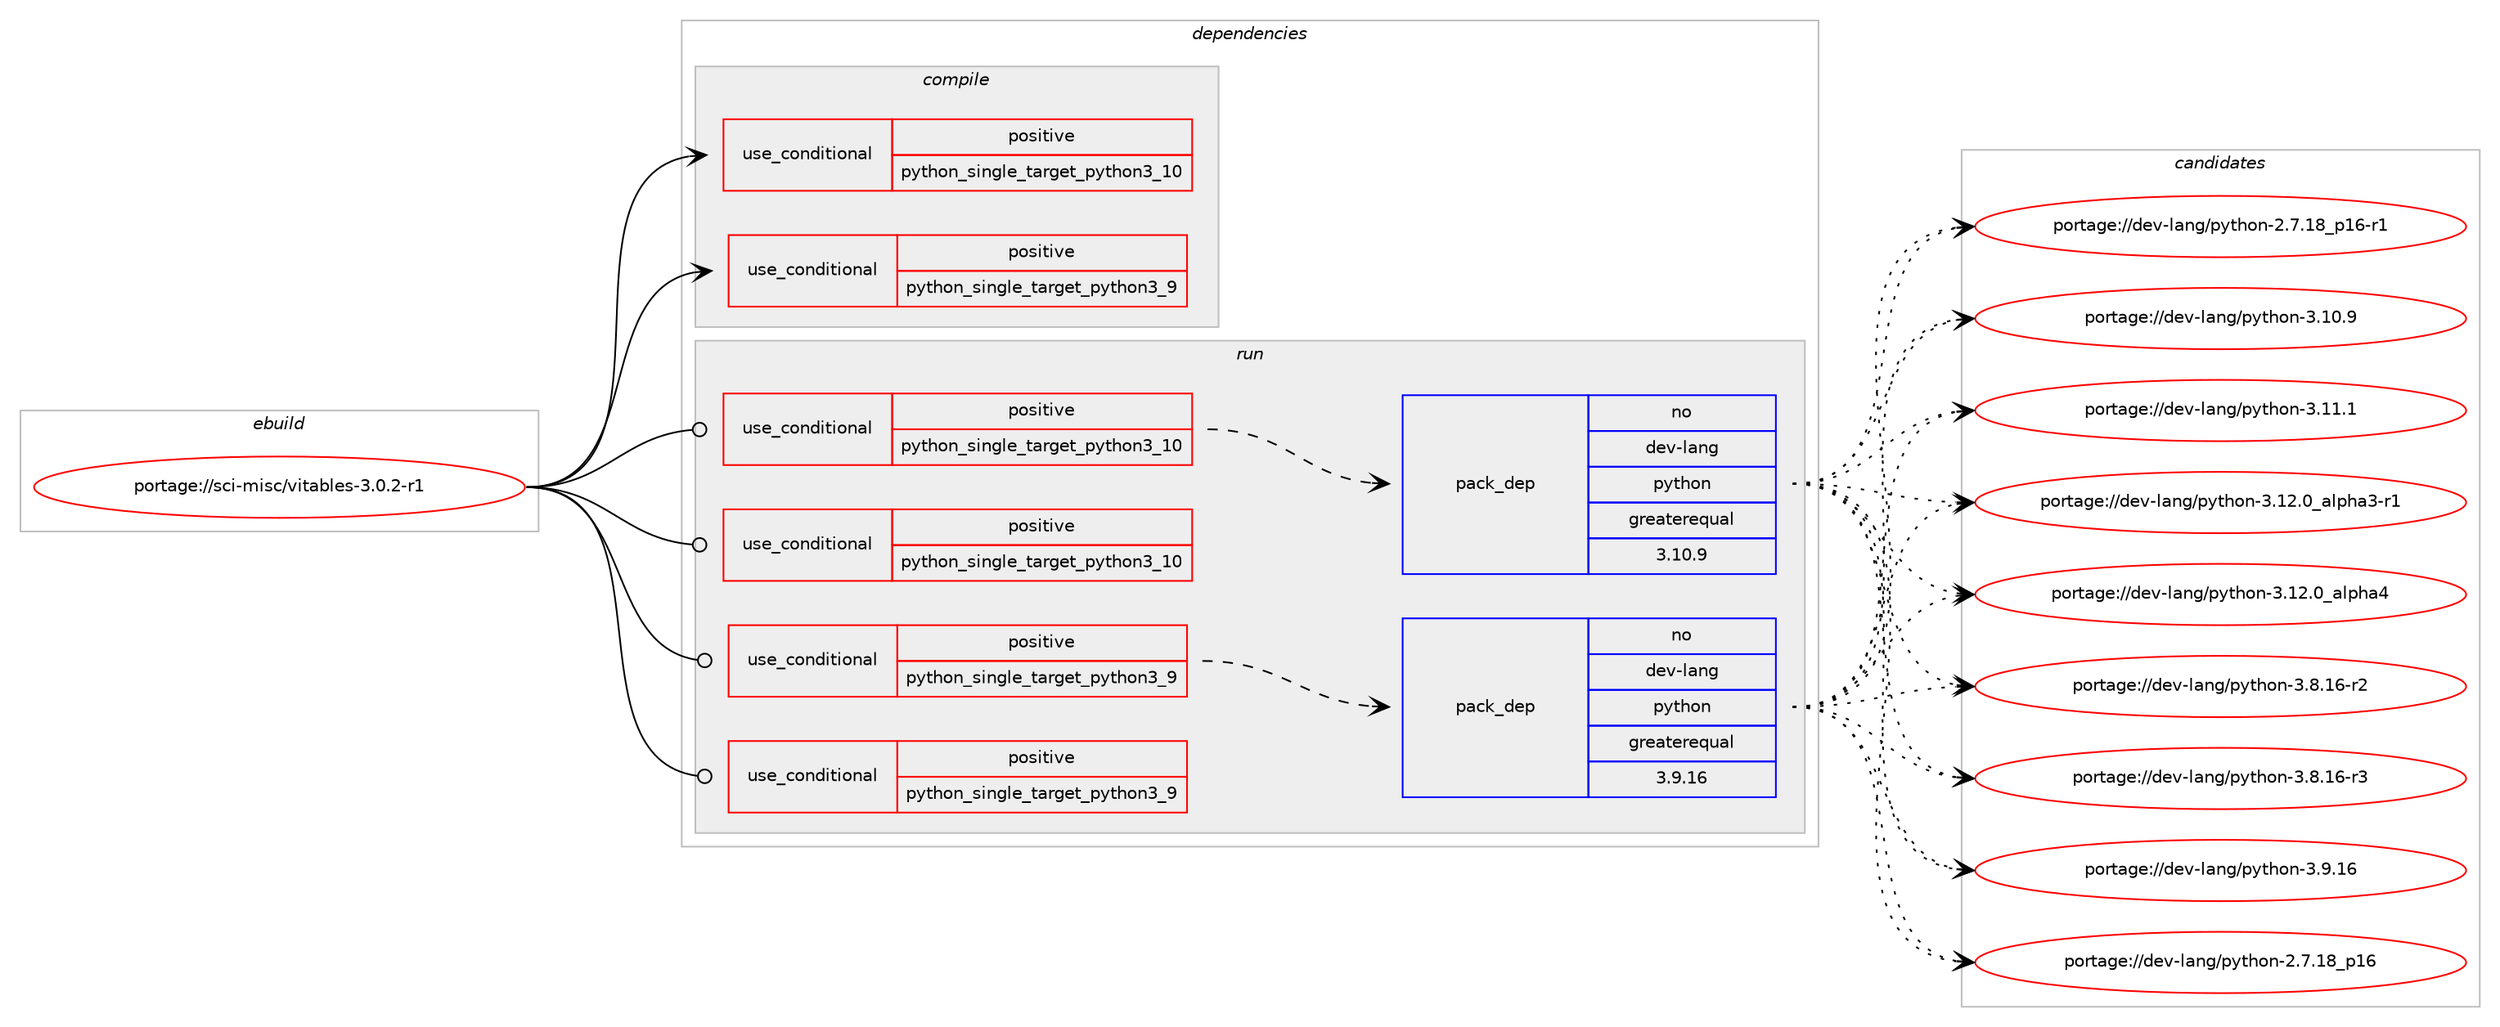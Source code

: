 digraph prolog {

# *************
# Graph options
# *************

newrank=true;
concentrate=true;
compound=true;
graph [rankdir=LR,fontname=Helvetica,fontsize=10,ranksep=1.5];#, ranksep=2.5, nodesep=0.2];
edge  [arrowhead=vee];
node  [fontname=Helvetica,fontsize=10];

# **********
# The ebuild
# **********

subgraph cluster_leftcol {
color=gray;
rank=same;
label=<<i>ebuild</i>>;
id [label="portage://sci-misc/vitables-3.0.2-r1", color=red, width=4, href="../sci-misc/vitables-3.0.2-r1.svg"];
}

# ****************
# The dependencies
# ****************

subgraph cluster_midcol {
color=gray;
label=<<i>dependencies</i>>;
subgraph cluster_compile {
fillcolor="#eeeeee";
style=filled;
label=<<i>compile</i>>;
subgraph cond2925 {
dependency4448 [label=<<TABLE BORDER="0" CELLBORDER="1" CELLSPACING="0" CELLPADDING="4"><TR><TD ROWSPAN="3" CELLPADDING="10">use_conditional</TD></TR><TR><TD>positive</TD></TR><TR><TD>python_single_target_python3_10</TD></TR></TABLE>>, shape=none, color=red];
# *** BEGIN UNKNOWN DEPENDENCY TYPE (TODO) ***
# dependency4448 -> package_dependency(portage://sci-misc/vitables-3.0.2-r1,install,no,dev-python,numpy,none,[,,],[],[use(enable(python_targets_python3_10),negative)])
# *** END UNKNOWN DEPENDENCY TYPE (TODO) ***

# *** BEGIN UNKNOWN DEPENDENCY TYPE (TODO) ***
# dependency4448 -> package_dependency(portage://sci-misc/vitables-3.0.2-r1,install,no,dev-python,numexpr,none,[,,],[],[use(enable(python_targets_python3_10),negative)])
# *** END UNKNOWN DEPENDENCY TYPE (TODO) ***

# *** BEGIN UNKNOWN DEPENDENCY TYPE (TODO) ***
# dependency4448 -> package_dependency(portage://sci-misc/vitables-3.0.2-r1,install,no,dev-python,pytables,none,[,,],[],[use(enable(python_targets_python3_10),negative)])
# *** END UNKNOWN DEPENDENCY TYPE (TODO) ***

# *** BEGIN UNKNOWN DEPENDENCY TYPE (TODO) ***
# dependency4448 -> package_dependency(portage://sci-misc/vitables-3.0.2-r1,install,no,dev-python,QtPy,none,[,,],[],[use(enable(gui),none),use(enable(python_targets_python3_10),negative)])
# *** END UNKNOWN DEPENDENCY TYPE (TODO) ***

}
id:e -> dependency4448:w [weight=20,style="solid",arrowhead="vee"];
subgraph cond2926 {
dependency4449 [label=<<TABLE BORDER="0" CELLBORDER="1" CELLSPACING="0" CELLPADDING="4"><TR><TD ROWSPAN="3" CELLPADDING="10">use_conditional</TD></TR><TR><TD>positive</TD></TR><TR><TD>python_single_target_python3_9</TD></TR></TABLE>>, shape=none, color=red];
# *** BEGIN UNKNOWN DEPENDENCY TYPE (TODO) ***
# dependency4449 -> package_dependency(portage://sci-misc/vitables-3.0.2-r1,install,no,dev-python,numpy,none,[,,],[],[use(enable(python_targets_python3_9),negative)])
# *** END UNKNOWN DEPENDENCY TYPE (TODO) ***

# *** BEGIN UNKNOWN DEPENDENCY TYPE (TODO) ***
# dependency4449 -> package_dependency(portage://sci-misc/vitables-3.0.2-r1,install,no,dev-python,numexpr,none,[,,],[],[use(enable(python_targets_python3_9),negative)])
# *** END UNKNOWN DEPENDENCY TYPE (TODO) ***

# *** BEGIN UNKNOWN DEPENDENCY TYPE (TODO) ***
# dependency4449 -> package_dependency(portage://sci-misc/vitables-3.0.2-r1,install,no,dev-python,pytables,none,[,,],[],[use(enable(python_targets_python3_9),negative)])
# *** END UNKNOWN DEPENDENCY TYPE (TODO) ***

# *** BEGIN UNKNOWN DEPENDENCY TYPE (TODO) ***
# dependency4449 -> package_dependency(portage://sci-misc/vitables-3.0.2-r1,install,no,dev-python,QtPy,none,[,,],[],[use(enable(gui),none),use(enable(python_targets_python3_9),negative)])
# *** END UNKNOWN DEPENDENCY TYPE (TODO) ***

}
id:e -> dependency4449:w [weight=20,style="solid",arrowhead="vee"];
}
subgraph cluster_compileandrun {
fillcolor="#eeeeee";
style=filled;
label=<<i>compile and run</i>>;
}
subgraph cluster_run {
fillcolor="#eeeeee";
style=filled;
label=<<i>run</i>>;
subgraph cond2927 {
dependency4450 [label=<<TABLE BORDER="0" CELLBORDER="1" CELLSPACING="0" CELLPADDING="4"><TR><TD ROWSPAN="3" CELLPADDING="10">use_conditional</TD></TR><TR><TD>positive</TD></TR><TR><TD>python_single_target_python3_10</TD></TR></TABLE>>, shape=none, color=red];
subgraph pack1477 {
dependency4451 [label=<<TABLE BORDER="0" CELLBORDER="1" CELLSPACING="0" CELLPADDING="4" WIDTH="220"><TR><TD ROWSPAN="6" CELLPADDING="30">pack_dep</TD></TR><TR><TD WIDTH="110">no</TD></TR><TR><TD>dev-lang</TD></TR><TR><TD>python</TD></TR><TR><TD>greaterequal</TD></TR><TR><TD>3.10.9</TD></TR></TABLE>>, shape=none, color=blue];
}
dependency4450:e -> dependency4451:w [weight=20,style="dashed",arrowhead="vee"];
}
id:e -> dependency4450:w [weight=20,style="solid",arrowhead="odot"];
subgraph cond2928 {
dependency4452 [label=<<TABLE BORDER="0" CELLBORDER="1" CELLSPACING="0" CELLPADDING="4"><TR><TD ROWSPAN="3" CELLPADDING="10">use_conditional</TD></TR><TR><TD>positive</TD></TR><TR><TD>python_single_target_python3_10</TD></TR></TABLE>>, shape=none, color=red];
# *** BEGIN UNKNOWN DEPENDENCY TYPE (TODO) ***
# dependency4452 -> package_dependency(portage://sci-misc/vitables-3.0.2-r1,run,no,dev-python,numpy,none,[,,],[],[use(enable(python_targets_python3_10),negative)])
# *** END UNKNOWN DEPENDENCY TYPE (TODO) ***

# *** BEGIN UNKNOWN DEPENDENCY TYPE (TODO) ***
# dependency4452 -> package_dependency(portage://sci-misc/vitables-3.0.2-r1,run,no,dev-python,numexpr,none,[,,],[],[use(enable(python_targets_python3_10),negative)])
# *** END UNKNOWN DEPENDENCY TYPE (TODO) ***

# *** BEGIN UNKNOWN DEPENDENCY TYPE (TODO) ***
# dependency4452 -> package_dependency(portage://sci-misc/vitables-3.0.2-r1,run,no,dev-python,pytables,none,[,,],[],[use(enable(python_targets_python3_10),negative)])
# *** END UNKNOWN DEPENDENCY TYPE (TODO) ***

# *** BEGIN UNKNOWN DEPENDENCY TYPE (TODO) ***
# dependency4452 -> package_dependency(portage://sci-misc/vitables-3.0.2-r1,run,no,dev-python,QtPy,none,[,,],[],[use(enable(gui),none),use(enable(python_targets_python3_10),negative)])
# *** END UNKNOWN DEPENDENCY TYPE (TODO) ***

}
id:e -> dependency4452:w [weight=20,style="solid",arrowhead="odot"];
subgraph cond2929 {
dependency4453 [label=<<TABLE BORDER="0" CELLBORDER="1" CELLSPACING="0" CELLPADDING="4"><TR><TD ROWSPAN="3" CELLPADDING="10">use_conditional</TD></TR><TR><TD>positive</TD></TR><TR><TD>python_single_target_python3_9</TD></TR></TABLE>>, shape=none, color=red];
subgraph pack1478 {
dependency4454 [label=<<TABLE BORDER="0" CELLBORDER="1" CELLSPACING="0" CELLPADDING="4" WIDTH="220"><TR><TD ROWSPAN="6" CELLPADDING="30">pack_dep</TD></TR><TR><TD WIDTH="110">no</TD></TR><TR><TD>dev-lang</TD></TR><TR><TD>python</TD></TR><TR><TD>greaterequal</TD></TR><TR><TD>3.9.16</TD></TR></TABLE>>, shape=none, color=blue];
}
dependency4453:e -> dependency4454:w [weight=20,style="dashed",arrowhead="vee"];
}
id:e -> dependency4453:w [weight=20,style="solid",arrowhead="odot"];
subgraph cond2930 {
dependency4455 [label=<<TABLE BORDER="0" CELLBORDER="1" CELLSPACING="0" CELLPADDING="4"><TR><TD ROWSPAN="3" CELLPADDING="10">use_conditional</TD></TR><TR><TD>positive</TD></TR><TR><TD>python_single_target_python3_9</TD></TR></TABLE>>, shape=none, color=red];
# *** BEGIN UNKNOWN DEPENDENCY TYPE (TODO) ***
# dependency4455 -> package_dependency(portage://sci-misc/vitables-3.0.2-r1,run,no,dev-python,numpy,none,[,,],[],[use(enable(python_targets_python3_9),negative)])
# *** END UNKNOWN DEPENDENCY TYPE (TODO) ***

# *** BEGIN UNKNOWN DEPENDENCY TYPE (TODO) ***
# dependency4455 -> package_dependency(portage://sci-misc/vitables-3.0.2-r1,run,no,dev-python,numexpr,none,[,,],[],[use(enable(python_targets_python3_9),negative)])
# *** END UNKNOWN DEPENDENCY TYPE (TODO) ***

# *** BEGIN UNKNOWN DEPENDENCY TYPE (TODO) ***
# dependency4455 -> package_dependency(portage://sci-misc/vitables-3.0.2-r1,run,no,dev-python,pytables,none,[,,],[],[use(enable(python_targets_python3_9),negative)])
# *** END UNKNOWN DEPENDENCY TYPE (TODO) ***

# *** BEGIN UNKNOWN DEPENDENCY TYPE (TODO) ***
# dependency4455 -> package_dependency(portage://sci-misc/vitables-3.0.2-r1,run,no,dev-python,QtPy,none,[,,],[],[use(enable(gui),none),use(enable(python_targets_python3_9),negative)])
# *** END UNKNOWN DEPENDENCY TYPE (TODO) ***

}
id:e -> dependency4455:w [weight=20,style="solid",arrowhead="odot"];
}
}

# **************
# The candidates
# **************

subgraph cluster_choices {
rank=same;
color=gray;
label=<<i>candidates</i>>;

subgraph choice1477 {
color=black;
nodesep=1;
choice10010111845108971101034711212111610411111045504655464956951124954 [label="portage://dev-lang/python-2.7.18_p16", color=red, width=4,href="../dev-lang/python-2.7.18_p16.svg"];
choice100101118451089711010347112121116104111110455046554649569511249544511449 [label="portage://dev-lang/python-2.7.18_p16-r1", color=red, width=4,href="../dev-lang/python-2.7.18_p16-r1.svg"];
choice10010111845108971101034711212111610411111045514649484657 [label="portage://dev-lang/python-3.10.9", color=red, width=4,href="../dev-lang/python-3.10.9.svg"];
choice10010111845108971101034711212111610411111045514649494649 [label="portage://dev-lang/python-3.11.1", color=red, width=4,href="../dev-lang/python-3.11.1.svg"];
choice10010111845108971101034711212111610411111045514649504648959710811210497514511449 [label="portage://dev-lang/python-3.12.0_alpha3-r1", color=red, width=4,href="../dev-lang/python-3.12.0_alpha3-r1.svg"];
choice1001011184510897110103471121211161041111104551464950464895971081121049752 [label="portage://dev-lang/python-3.12.0_alpha4", color=red, width=4,href="../dev-lang/python-3.12.0_alpha4.svg"];
choice100101118451089711010347112121116104111110455146564649544511450 [label="portage://dev-lang/python-3.8.16-r2", color=red, width=4,href="../dev-lang/python-3.8.16-r2.svg"];
choice100101118451089711010347112121116104111110455146564649544511451 [label="portage://dev-lang/python-3.8.16-r3", color=red, width=4,href="../dev-lang/python-3.8.16-r3.svg"];
choice10010111845108971101034711212111610411111045514657464954 [label="portage://dev-lang/python-3.9.16", color=red, width=4,href="../dev-lang/python-3.9.16.svg"];
dependency4451:e -> choice10010111845108971101034711212111610411111045504655464956951124954:w [style=dotted,weight="100"];
dependency4451:e -> choice100101118451089711010347112121116104111110455046554649569511249544511449:w [style=dotted,weight="100"];
dependency4451:e -> choice10010111845108971101034711212111610411111045514649484657:w [style=dotted,weight="100"];
dependency4451:e -> choice10010111845108971101034711212111610411111045514649494649:w [style=dotted,weight="100"];
dependency4451:e -> choice10010111845108971101034711212111610411111045514649504648959710811210497514511449:w [style=dotted,weight="100"];
dependency4451:e -> choice1001011184510897110103471121211161041111104551464950464895971081121049752:w [style=dotted,weight="100"];
dependency4451:e -> choice100101118451089711010347112121116104111110455146564649544511450:w [style=dotted,weight="100"];
dependency4451:e -> choice100101118451089711010347112121116104111110455146564649544511451:w [style=dotted,weight="100"];
dependency4451:e -> choice10010111845108971101034711212111610411111045514657464954:w [style=dotted,weight="100"];
}
subgraph choice1478 {
color=black;
nodesep=1;
choice10010111845108971101034711212111610411111045504655464956951124954 [label="portage://dev-lang/python-2.7.18_p16", color=red, width=4,href="../dev-lang/python-2.7.18_p16.svg"];
choice100101118451089711010347112121116104111110455046554649569511249544511449 [label="portage://dev-lang/python-2.7.18_p16-r1", color=red, width=4,href="../dev-lang/python-2.7.18_p16-r1.svg"];
choice10010111845108971101034711212111610411111045514649484657 [label="portage://dev-lang/python-3.10.9", color=red, width=4,href="../dev-lang/python-3.10.9.svg"];
choice10010111845108971101034711212111610411111045514649494649 [label="portage://dev-lang/python-3.11.1", color=red, width=4,href="../dev-lang/python-3.11.1.svg"];
choice10010111845108971101034711212111610411111045514649504648959710811210497514511449 [label="portage://dev-lang/python-3.12.0_alpha3-r1", color=red, width=4,href="../dev-lang/python-3.12.0_alpha3-r1.svg"];
choice1001011184510897110103471121211161041111104551464950464895971081121049752 [label="portage://dev-lang/python-3.12.0_alpha4", color=red, width=4,href="../dev-lang/python-3.12.0_alpha4.svg"];
choice100101118451089711010347112121116104111110455146564649544511450 [label="portage://dev-lang/python-3.8.16-r2", color=red, width=4,href="../dev-lang/python-3.8.16-r2.svg"];
choice100101118451089711010347112121116104111110455146564649544511451 [label="portage://dev-lang/python-3.8.16-r3", color=red, width=4,href="../dev-lang/python-3.8.16-r3.svg"];
choice10010111845108971101034711212111610411111045514657464954 [label="portage://dev-lang/python-3.9.16", color=red, width=4,href="../dev-lang/python-3.9.16.svg"];
dependency4454:e -> choice10010111845108971101034711212111610411111045504655464956951124954:w [style=dotted,weight="100"];
dependency4454:e -> choice100101118451089711010347112121116104111110455046554649569511249544511449:w [style=dotted,weight="100"];
dependency4454:e -> choice10010111845108971101034711212111610411111045514649484657:w [style=dotted,weight="100"];
dependency4454:e -> choice10010111845108971101034711212111610411111045514649494649:w [style=dotted,weight="100"];
dependency4454:e -> choice10010111845108971101034711212111610411111045514649504648959710811210497514511449:w [style=dotted,weight="100"];
dependency4454:e -> choice1001011184510897110103471121211161041111104551464950464895971081121049752:w [style=dotted,weight="100"];
dependency4454:e -> choice100101118451089711010347112121116104111110455146564649544511450:w [style=dotted,weight="100"];
dependency4454:e -> choice100101118451089711010347112121116104111110455146564649544511451:w [style=dotted,weight="100"];
dependency4454:e -> choice10010111845108971101034711212111610411111045514657464954:w [style=dotted,weight="100"];
}
}

}
